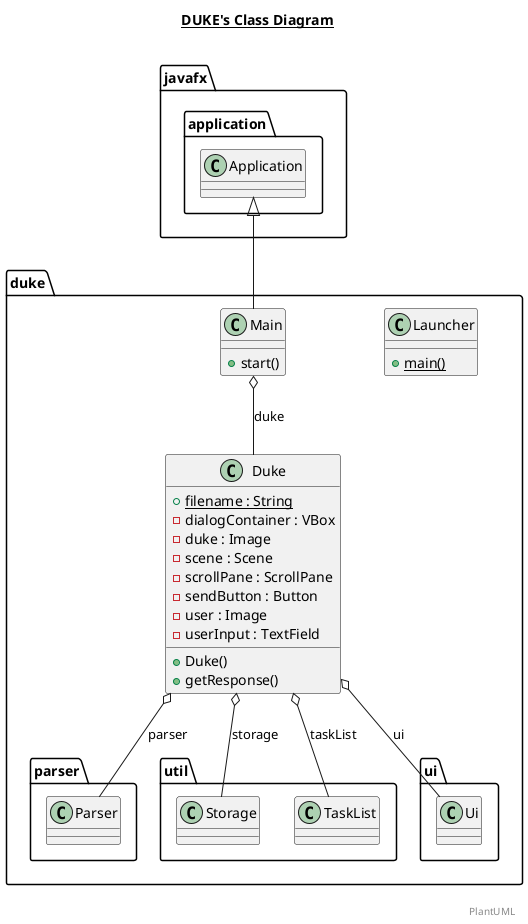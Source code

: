 @startuml

title __DUKE's Class Diagram__\n

  namespace duke {
    class duke.Duke {
        {static} + filename : String
        - dialogContainer : VBox
        - duke : Image
        - scene : Scene
        - scrollPane : ScrollPane
        - sendButton : Button
        - user : Image
        - userInput : TextField
        + Duke()
        + getResponse()
    }
  }
  

  namespace duke {
    class duke.Launcher {
        {static} + main()
    }
  }
  

  namespace duke {
    class duke.Main {
        + start()
    }
  }
  

  duke.Duke o-- duke.parser.Parser : parser
  duke.Duke o-- duke.util.Storage : storage
  duke.Duke o-- duke.util.TaskList : taskList
  duke.Duke o-- duke.ui.Ui : ui
  duke.Main -up-|> javafx.application.Application
  duke.Main o-- duke.Duke : duke


right footer

PlantUML
endfooter

@enduml
